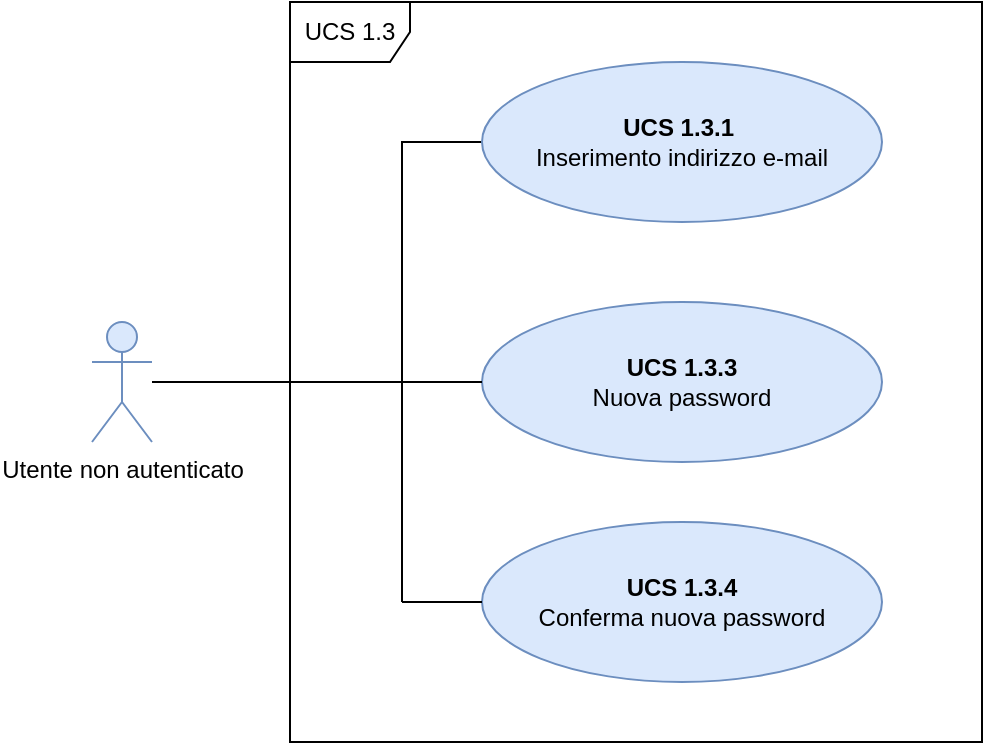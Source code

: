<mxfile version="13.1.3" type="device" pages="5"><diagram id="P2VXTZWtKCTd8Tlemfve" name="Page-2"><mxGraphModel dx="1662" dy="830" grid="1" gridSize="10" guides="1" tooltips="1" connect="1" arrows="1" fold="1" page="1" pageScale="1" pageWidth="827" pageHeight="1169" math="0" shadow="0"><root><mxCell id="C3t9M2yy9XnrpaOTQ0jJ-0"/><mxCell id="C3t9M2yy9XnrpaOTQ0jJ-1" parent="C3t9M2yy9XnrpaOTQ0jJ-0"/><mxCell id="kJs1bRsKyerIj0JVZ_u_-3" value="" style="endArrow=none;html=1;entryX=0;entryY=0.5;entryDx=0;entryDy=0;" parent="C3t9M2yy9XnrpaOTQ0jJ-1" edge="1"><mxGeometry width="50" height="50" relative="1" as="geometry"><mxPoint x="470" y="230" as="sourcePoint"/><mxPoint x="510" y="230" as="targetPoint"/></mxGeometry></mxCell><mxCell id="R7-tMMkEmJQw6gsZOSgq-15" style="edgeStyle=orthogonalEdgeStyle;rounded=0;orthogonalLoop=1;jettySize=auto;html=1;entryX=0;entryY=0.5;entryDx=0;entryDy=0;endArrow=none;endFill=0;" parent="C3t9M2yy9XnrpaOTQ0jJ-1" source="C3t9M2yy9XnrpaOTQ0jJ-2" target="R7-tMMkEmJQw6gsZOSgq-0" edge="1"><mxGeometry relative="1" as="geometry"><Array as="points"><mxPoint x="470" y="230"/><mxPoint x="470" y="110"/></Array></mxGeometry></mxCell><mxCell id="C3t9M2yy9XnrpaOTQ0jJ-2" value="Utente non autenticato" style="shape=umlActor;verticalLabelPosition=bottom;labelBackgroundColor=#ffffff;verticalAlign=top;html=1;outlineConnect=0;fillColor=#dae8fc;strokeColor=#6c8ebf;" parent="C3t9M2yy9XnrpaOTQ0jJ-1" vertex="1"><mxGeometry x="315" y="200" width="30" height="60" as="geometry"/></mxCell><mxCell id="ix8R8qnYT22VjzxowF22-0" value="UCS 1.3" style="shape=umlFrame;whiteSpace=wrap;html=1;" parent="C3t9M2yy9XnrpaOTQ0jJ-1" vertex="1"><mxGeometry x="414" y="40" width="346" height="370" as="geometry"/></mxCell><mxCell id="R7-tMMkEmJQw6gsZOSgq-0" value="&lt;b&gt;UCS 1.3.1&amp;nbsp;&lt;/b&gt;&lt;br&gt;Inserimento indirizzo e-mail&lt;b&gt;&lt;br&gt;&lt;/b&gt;" style="ellipse;whiteSpace=wrap;html=1;fillColor=#dae8fc;strokeColor=#6c8ebf;" parent="C3t9M2yy9XnrpaOTQ0jJ-1" vertex="1"><mxGeometry x="510" y="70" width="200" height="80" as="geometry"/></mxCell><mxCell id="kJs1bRsKyerIj0JVZ_u_-0" value="&lt;b&gt;UCS 1.3.3&lt;/b&gt;&lt;br&gt;Nuova password" style="ellipse;whiteSpace=wrap;html=1;fillColor=#dae8fc;strokeColor=#6c8ebf;" parent="C3t9M2yy9XnrpaOTQ0jJ-1" vertex="1"><mxGeometry x="510" y="190" width="200" height="80" as="geometry"/></mxCell><mxCell id="kJs1bRsKyerIj0JVZ_u_-1" value="&lt;b&gt;UCS 1.3.4&lt;br&gt;&lt;/b&gt;Conferma nuova password" style="ellipse;whiteSpace=wrap;html=1;fillColor=#dae8fc;strokeColor=#6c8ebf;" parent="C3t9M2yy9XnrpaOTQ0jJ-1" vertex="1"><mxGeometry x="510" y="300" width="200" height="80" as="geometry"/></mxCell><mxCell id="kJs1bRsKyerIj0JVZ_u_-4" value="" style="endArrow=none;html=1;" parent="C3t9M2yy9XnrpaOTQ0jJ-1" edge="1"><mxGeometry width="50" height="50" relative="1" as="geometry"><mxPoint x="470" y="340" as="sourcePoint"/><mxPoint x="470" y="230" as="targetPoint"/></mxGeometry></mxCell><mxCell id="kJs1bRsKyerIj0JVZ_u_-5" value="" style="endArrow=none;html=1;entryX=0;entryY=0.5;entryDx=0;entryDy=0;" parent="C3t9M2yy9XnrpaOTQ0jJ-1" target="kJs1bRsKyerIj0JVZ_u_-0" edge="1"><mxGeometry width="50" height="50" relative="1" as="geometry"><mxPoint x="470" y="230" as="sourcePoint"/><mxPoint x="520" y="310" as="targetPoint"/></mxGeometry></mxCell><mxCell id="kJs1bRsKyerIj0JVZ_u_-6" value="" style="endArrow=none;html=1;entryX=0;entryY=0.5;entryDx=0;entryDy=0;" parent="C3t9M2yy9XnrpaOTQ0jJ-1" target="kJs1bRsKyerIj0JVZ_u_-1" edge="1"><mxGeometry width="50" height="50" relative="1" as="geometry"><mxPoint x="470" y="340" as="sourcePoint"/><mxPoint x="520" y="410" as="targetPoint"/></mxGeometry></mxCell></root></mxGraphModel></diagram><diagram id="l3GehYFz6fjAqM9u_3FY" name="Page-3"><mxGraphModel dx="1550" dy="787" grid="1" gridSize="10" guides="1" tooltips="1" connect="1" arrows="1" fold="1" page="1" pageScale="1" pageWidth="827" pageHeight="1169" math="0" shadow="0"><root><mxCell id="aOf6b9Sas7_D0oS9lqcj-0"/><mxCell id="aOf6b9Sas7_D0oS9lqcj-1" parent="aOf6b9Sas7_D0oS9lqcj-0"/><mxCell id="8H0wKkC7pRFtD90RC8od-0" value="&lt;font color=&quot;#000000&quot;&gt;Utente non autenticato&lt;/font&gt;" style="shape=umlActor;verticalLabelPosition=bottom;labelBackgroundColor=#ffffff;verticalAlign=top;html=1;outlineConnect=0;fillColor=#dae8fc;strokeColor=#6c8ebf;" parent="aOf6b9Sas7_D0oS9lqcj-1" vertex="1"><mxGeometry x="90" y="220" width="30" height="60" as="geometry"/></mxCell><mxCell id="8H0wKkC7pRFtD90RC8od-1" value="" style="endArrow=none;html=1;entryX=0;entryY=0.5;entryDx=0;entryDy=0;" parent="aOf6b9Sas7_D0oS9lqcj-1" target="8H0wKkC7pRFtD90RC8od-3" edge="1"><mxGeometry width="50" height="50" relative="1" as="geometry"><mxPoint x="140" y="230" as="sourcePoint"/><mxPoint x="190" y="180" as="targetPoint"/></mxGeometry></mxCell><mxCell id="8H0wKkC7pRFtD90RC8od-2" value="" style="endArrow=none;html=1;entryX=0;entryY=0.5;entryDx=0;entryDy=0;" parent="aOf6b9Sas7_D0oS9lqcj-1" target="8H0wKkC7pRFtD90RC8od-4" edge="1"><mxGeometry width="50" height="50" relative="1" as="geometry"><mxPoint x="140" y="250" as="sourcePoint"/><mxPoint x="190" y="290" as="targetPoint"/></mxGeometry></mxCell><mxCell id="8H0wKkC7pRFtD90RC8od-3" value="UCA1.1&amp;nbsp;&lt;br&gt;Autenticazione con credenziali Stalker" style="ellipse;whiteSpace=wrap;html=1;fillColor=#dae8fc;strokeColor=#6c8ebf;" parent="aOf6b9Sas7_D0oS9lqcj-1" vertex="1"><mxGeometry x="310" y="140" width="170" height="80" as="geometry"/></mxCell><mxCell id="8H0wKkC7pRFtD90RC8od-4" value="UCA 1.2&amp;nbsp;&lt;br&gt;Registrazione di account in Stalker" style="ellipse;whiteSpace=wrap;html=1;fillColor=#dae8fc;strokeColor=#6c8ebf;" parent="aOf6b9Sas7_D0oS9lqcj-1" vertex="1"><mxGeometry x="310" y="260" width="170" height="80" as="geometry"/></mxCell><mxCell id="aPD_1uickDSmWZ0lStVq-0" value="UCA 1" style="shape=umlFrame;whiteSpace=wrap;html=1;" parent="aOf6b9Sas7_D0oS9lqcj-1" vertex="1"><mxGeometry x="230" y="110" width="310" height="260" as="geometry"/></mxCell></root></mxGraphModel></diagram><diagram name="Page-1" id="pKoWx8Fmgs3nSxDKugj4"><mxGraphModel dx="723" dy="1956" grid="1" gridSize="10" guides="1" tooltips="1" connect="1" arrows="1" fold="1" page="1" pageScale="1" pageWidth="827" pageHeight="1169" math="0" shadow="0"><root><mxCell id="0"/><mxCell id="1" parent="0"/><mxCell id="L0xY3wXT0JwI05dx2WvR-1" style="edgeStyle=orthogonalEdgeStyle;rounded=0;orthogonalLoop=1;jettySize=auto;html=1;entryX=0;entryY=0.5;entryDx=0;entryDy=0;endArrow=none;endFill=0;" parent="1" source="L0xY3wXT0JwI05dx2WvR-4" target="L0xY3wXT0JwI05dx2WvR-9" edge="1"><mxGeometry relative="1" as="geometry"><Array as="points"><mxPoint x="1220" y="150.0"/><mxPoint x="1220" y="60.0"/></Array></mxGeometry></mxCell><mxCell id="L0xY3wXT0JwI05dx2WvR-2" style="edgeStyle=orthogonalEdgeStyle;rounded=0;orthogonalLoop=1;jettySize=auto;html=1;entryX=0;entryY=0.5;entryDx=0;entryDy=0;endArrow=none;endFill=0;" parent="1" source="L0xY3wXT0JwI05dx2WvR-4" target="L0xY3wXT0JwI05dx2WvR-8" edge="1"><mxGeometry relative="1" as="geometry"><Array as="points"><mxPoint x="1220" y="150.0"/><mxPoint x="1220" y="180.0"/></Array></mxGeometry></mxCell><mxCell id="L0xY3wXT0JwI05dx2WvR-3" style="edgeStyle=orthogonalEdgeStyle;rounded=0;orthogonalLoop=1;jettySize=auto;html=1;entryX=0;entryY=0.5;entryDx=0;entryDy=0;endArrow=none;endFill=0;" parent="1" source="L0xY3wXT0JwI05dx2WvR-4" target="L0xY3wXT0JwI05dx2WvR-7" edge="1"><mxGeometry relative="1" as="geometry"><Array as="points"><mxPoint x="1220" y="150.0"/><mxPoint x="1220" y="310"/></Array></mxGeometry></mxCell><mxCell id="L0xY3wXT0JwI05dx2WvR-4" value="&lt;font color=&quot;#000000&quot;&gt;Utente non autenticato&lt;/font&gt;" style="shape=umlActor;verticalLabelPosition=bottom;labelBackgroundColor=#ffffff;verticalAlign=top;html=1;outlineConnect=0;fillColor=#dae8fc;strokeColor=#6c8ebf;" parent="1" vertex="1"><mxGeometry x="1100" y="120.0" width="30" height="60" as="geometry"/></mxCell><mxCell id="L0xY3wXT0JwI05dx2WvR-5" value="" style="endArrow=none;html=1;" parent="1" target="L0xY3wXT0JwI05dx2WvR-4" edge="1"><mxGeometry width="50" height="50" relative="1" as="geometry"><mxPoint x="1130" y="180.0" as="sourcePoint"/><mxPoint x="1290" y="250" as="targetPoint"/></mxGeometry></mxCell><mxCell id="L0xY3wXT0JwI05dx2WvR-6" value="UCA 1.2" style="shape=umlFrame;whiteSpace=wrap;html=1;" parent="1" vertex="1"><mxGeometry x="1198" y="-90.0" width="600" height="640" as="geometry"/></mxCell><mxCell id="L0xY3wXT0JwI05dx2WvR-7" value="UCA 1.2.3&lt;br&gt;Inserimento conferma password&lt;br&gt;&lt;b&gt;________________&lt;br&gt;&lt;/b&gt;Extension point:&lt;br&gt;UCA 7.1.3" style="ellipse;whiteSpace=wrap;html=1;fillColor=#dae8fc;strokeColor=#6c8ebf;" parent="1" vertex="1"><mxGeometry x="1240" y="270" width="200" height="80" as="geometry"/></mxCell><mxCell id="L0xY3wXT0JwI05dx2WvR-8" value="UCA 1.2.2&amp;nbsp;&lt;br&gt;Inserimento password&lt;br&gt;&lt;b&gt;_________________&lt;br&gt;&lt;/b&gt;Extension point:&lt;br&gt;UCA 7.1.2" style="ellipse;whiteSpace=wrap;html=1;fillColor=#dae8fc;strokeColor=#6c8ebf;" parent="1" vertex="1"><mxGeometry x="1228" y="140.0" width="180" height="80" as="geometry"/></mxCell><mxCell id="L0xY3wXT0JwI05dx2WvR-9" value="UCA 1.2.1&lt;br&gt;Inserimento indirizzo e-mail&lt;br&gt;&lt;b&gt;____________________&lt;br&gt;&lt;/b&gt;Extension point:&lt;br&gt;UCA 7.1.1" style="ellipse;whiteSpace=wrap;html=1;fillColor=#dae8fc;strokeColor=#6c8ebf;" parent="1" vertex="1"><mxGeometry x="1230" y="20.0" width="160" height="80" as="geometry"/></mxCell><mxCell id="L0xY3wXT0JwI05dx2WvR-10" value="UCA 7.1.1&amp;nbsp;&lt;br&gt;Visualizzazione messaggio di errore in caso di e-mail già presente durante la registrazione" style="ellipse;whiteSpace=wrap;html=1;fillColor=#dae8fc;strokeColor=#6c8ebf;" parent="1" vertex="1"><mxGeometry x="1580" y="20.0" width="160" height="80" as="geometry"/></mxCell><mxCell id="L0xY3wXT0JwI05dx2WvR-11" value="UCA 7.1.3&lt;br&gt;Visualizzazione messaggio di errore password e conferma password diverse" style="ellipse;whiteSpace=wrap;html=1;fillColor=#dae8fc;strokeColor=#6c8ebf;" parent="1" vertex="1"><mxGeometry x="1540" y="340" width="180" height="80" as="geometry"/></mxCell><mxCell id="L0xY3wXT0JwI05dx2WvR-12" value="" style="endArrow=none;dashed=1;html=1;entryX=0;entryY=0.5;entryDx=0;entryDy=0;exitX=1;exitY=0.5;exitDx=0;exitDy=0;startArrow=open;startFill=0;" parent="1" source="L0xY3wXT0JwI05dx2WvR-9" target="L0xY3wXT0JwI05dx2WvR-10" edge="1"><mxGeometry width="50" height="50" relative="1" as="geometry"><mxPoint x="1400" y="190.0" as="sourcePoint"/><mxPoint x="1450" y="140.0" as="targetPoint"/><Array as="points"/></mxGeometry></mxCell><mxCell id="L0xY3wXT0JwI05dx2WvR-13" value="UCA 7.1.2&amp;nbsp;&lt;br&gt;Visualizzazione messaggio di errore in caso di password troppo debole" style="ellipse;whiteSpace=wrap;html=1;fillColor=#dae8fc;strokeColor=#6c8ebf;" parent="1" vertex="1"><mxGeometry x="1620" y="140.0" width="160" height="80" as="geometry"/></mxCell><mxCell id="L0xY3wXT0JwI05dx2WvR-14" value="" style="endArrow=none;dashed=1;html=1;exitX=1;exitY=0.5;exitDx=0;exitDy=0;entryX=0;entryY=0.5;entryDx=0;entryDy=0;startArrow=open;startFill=0;" parent="1" source="L0xY3wXT0JwI05dx2WvR-8" target="L0xY3wXT0JwI05dx2WvR-13" edge="1"><mxGeometry width="50" height="50" relative="1" as="geometry"><mxPoint x="1430" y="290" as="sourcePoint"/><mxPoint x="1530" y="260" as="targetPoint"/></mxGeometry></mxCell><mxCell id="L0xY3wXT0JwI05dx2WvR-15" value="" style="endArrow=none;dashed=1;html=1;exitX=1;exitY=0.5;exitDx=0;exitDy=0;entryX=0;entryY=0.5;entryDx=0;entryDy=0;strokeColor=none;startArrow=openThin;startFill=0;" parent="1" source="L0xY3wXT0JwI05dx2WvR-7" target="L0xY3wXT0JwI05dx2WvR-11" edge="1"><mxGeometry width="50" height="50" relative="1" as="geometry"><mxPoint x="1430" y="380" as="sourcePoint"/><mxPoint x="1480" y="330" as="targetPoint"/></mxGeometry></mxCell><mxCell id="L0xY3wXT0JwI05dx2WvR-16" value="&amp;lt;&amp;lt;extend&amp;gt;&amp;gt;" style="text;html=1;align=center;verticalAlign=middle;resizable=0;points=[];;autosize=1;" parent="1" vertex="1"><mxGeometry x="1396" y="40.0" width="80" height="20" as="geometry"/></mxCell><mxCell id="L0xY3wXT0JwI05dx2WvR-17" value="&amp;lt;&amp;lt;extend&amp;gt;&amp;gt;" style="text;html=1;align=center;verticalAlign=middle;resizable=0;points=[];;autosize=1;direction=west;" parent="1" vertex="1"><mxGeometry x="1440" y="160.0" width="80" height="20" as="geometry"/></mxCell><mxCell id="L0xY3wXT0JwI05dx2WvR-18" value="&lt;div style=&quot;text-align: left&quot;&gt;&lt;span&gt;Condition: {L'e-mail inserita dall'utente è già presente nel sistema}&lt;/span&gt;&lt;/div&gt;&lt;div style=&quot;text-align: left&quot;&gt;&lt;span&gt;Extension point: Error message&lt;/span&gt;&lt;/div&gt;" style="shape=note;size=20;whiteSpace=wrap;html=1;fillColor=#fff2cc;strokeColor=#d6b656;" parent="1" vertex="1"><mxGeometry x="1408" y="-50.0" width="180" height="70" as="geometry"/></mxCell><mxCell id="L0xY3wXT0JwI05dx2WvR-19" style="edgeStyle=orthogonalEdgeStyle;rounded=0;orthogonalLoop=1;jettySize=auto;html=1;exitX=0.5;exitY=1;exitDx=0;exitDy=0;exitPerimeter=0;startArrow=open;startFill=0;" parent="1" source="L0xY3wXT0JwI05dx2WvR-18" target="L0xY3wXT0JwI05dx2WvR-18" edge="1"><mxGeometry relative="1" as="geometry"/></mxCell><mxCell id="L0xY3wXT0JwI05dx2WvR-20" value="&lt;div style=&quot;text-align: left&quot;&gt;&lt;span&gt;Condition: {&lt;/span&gt;&lt;span&gt;Password e conferma password sono diverse}&lt;/span&gt;&lt;/div&gt;&lt;div style=&quot;text-align: left&quot;&gt;&lt;span&gt;Extension point: Error message&lt;/span&gt;&lt;/div&gt;" style="shape=note;size=20;whiteSpace=wrap;html=1;fillColor=#fff2cc;strokeColor=#d6b656;" parent="1" vertex="1"><mxGeometry x="1380" y="424" width="190" height="60" as="geometry"/></mxCell><mxCell id="L0xY3wXT0JwI05dx2WvR-21" value="" style="endArrow=none;dashed=1;html=1;exitX=0;exitY=0;exitDx=85;exitDy=0;exitPerimeter=0;" parent="1" source="L0xY3wXT0JwI05dx2WvR-20" edge="1"><mxGeometry width="50" height="50" relative="1" as="geometry"><mxPoint x="1520" y="410" as="sourcePoint"/><mxPoint x="1463" y="380" as="targetPoint"/><Array as="points"/></mxGeometry></mxCell><mxCell id="L0xY3wXT0JwI05dx2WvR-22" value="&lt;div style=&quot;text-align: left&quot;&gt;&lt;span&gt;Condition: {&lt;/span&gt;&lt;span&gt;La password inserita dall'utente risulta poco sicura al sistema}&lt;/span&gt;&lt;/div&gt;&lt;div style=&quot;text-align: left&quot;&gt;&lt;span&gt;Extension point: Error message&lt;/span&gt;&lt;/div&gt;" style="shape=note;size=20;whiteSpace=wrap;html=1;fillColor=#fff2cc;strokeColor=#d6b656;" parent="1" vertex="1"><mxGeometry x="1470" y="210.0" width="170" height="80" as="geometry"/></mxCell><mxCell id="L0xY3wXT0JwI05dx2WvR-23" value="" style="endArrow=none;dashed=1;html=1;exitX=0;exitY=0;exitDx=50;exitDy=0;exitPerimeter=0;entryX=-0.012;entryY=0.06;entryDx=0;entryDy=0;entryPerimeter=0;" parent="1" source="L0xY3wXT0JwI05dx2WvR-22" target="L0xY3wXT0JwI05dx2WvR-17" edge="1"><mxGeometry width="50" height="50" relative="1" as="geometry"><mxPoint x="1495" y="270" as="sourcePoint"/><mxPoint x="1510" y="260" as="targetPoint"/></mxGeometry></mxCell><mxCell id="L0xY3wXT0JwI05dx2WvR-24" value="" style="endArrow=none;dashed=1;html=1;entryX=0.5;entryY=1;entryDx=0;entryDy=0;entryPerimeter=0;" parent="1" target="L0xY3wXT0JwI05dx2WvR-18" edge="1"><mxGeometry width="50" height="50" relative="1" as="geometry"><mxPoint x="1495" y="60.0" as="sourcePoint"/><mxPoint x="1410" y="50.0" as="targetPoint"/></mxGeometry></mxCell><mxCell id="L0xY3wXT0JwI05dx2WvR-25" value="&amp;lt;&amp;lt;extend&amp;gt;&amp;gt;" style="text;html=1;align=center;verticalAlign=middle;resizable=0;points=[];;autosize=1;rotation=0;" parent="1" vertex="1"><mxGeometry x="1423" y="360" width="80" height="20" as="geometry"/></mxCell><mxCell id="L0xY3wXT0JwI05dx2WvR-26" value="" style="endArrow=none;dashed=1;html=1;exitX=1;exitY=1;exitDx=0;exitDy=0;startArrow=open;startFill=0;rounded=0;" parent="1" source="L0xY3wXT0JwI05dx2WvR-7" edge="1"><mxGeometry width="50" height="50" relative="1" as="geometry"><mxPoint x="1410.711" y="388.284" as="sourcePoint"/><mxPoint x="1411" y="380" as="targetPoint"/><Array as="points"/></mxGeometry></mxCell><mxCell id="L0xY3wXT0JwI05dx2WvR-27" value="" style="endArrow=none;dashed=1;html=1;exitX=0;exitY=0.5;exitDx=0;exitDy=0;" parent="1" source="L0xY3wXT0JwI05dx2WvR-11" edge="1"><mxGeometry width="50" height="50" relative="1" as="geometry"><mxPoint x="1060" y="640" as="sourcePoint"/><mxPoint x="1410" y="380" as="targetPoint"/></mxGeometry></mxCell></root></mxGraphModel></diagram><diagram name="Page-4" id="B7MaynYRFUAnubmz62O1"><mxGraphModel dx="1550" dy="787" grid="1" gridSize="10" guides="1" tooltips="1" connect="1" arrows="1" fold="1" page="1" pageScale="1" pageWidth="827" pageHeight="1169" math="0" shadow="0"><root><mxCell id="NsRt5hpr5UpSJKLCwH6F-0"/><mxCell id="NsRt5hpr5UpSJKLCwH6F-1" parent="NsRt5hpr5UpSJKLCwH6F-0"/><mxCell id="NsRt5hpr5UpSJKLCwH6F-2" value="Utente autenticato" style="shape=umlActor;verticalLabelPosition=bottom;labelBackgroundColor=#ffffff;verticalAlign=top;html=1;fillColor=#dae8fc;strokeColor=#6c8ebf;" parent="NsRt5hpr5UpSJKLCwH6F-1" vertex="1"><mxGeometry x="110" y="230" width="30" height="60" as="geometry"/></mxCell><mxCell id="NsRt5hpr5UpSJKLCwH6F-3" value="UCA 2&lt;br&gt;Logout dell'utente dall'applicazione" style="ellipse;whiteSpace=wrap;html=1;fillColor=#dae8fc;strokeColor=#6c8ebf;" parent="NsRt5hpr5UpSJKLCwH6F-1" vertex="1"><mxGeometry x="353" y="220" width="120" height="80" as="geometry"/></mxCell><mxCell id="NsRt5hpr5UpSJKLCwH6F-4" value="" style="endArrow=none;html=1;entryX=0;entryY=0.5;entryDx=0;entryDy=0;" parent="NsRt5hpr5UpSJKLCwH6F-1" target="NsRt5hpr5UpSJKLCwH6F-3" edge="1"><mxGeometry width="50" height="50" relative="1" as="geometry"><mxPoint x="150" y="260" as="sourcePoint"/><mxPoint x="350" y="260" as="targetPoint"/></mxGeometry></mxCell><mxCell id="NsRt5hpr5UpSJKLCwH6F-5" value="UCA 2" style="shape=umlFrame;whiteSpace=wrap;html=1;" parent="NsRt5hpr5UpSJKLCwH6F-1" vertex="1"><mxGeometry x="250" y="160" width="300" height="200" as="geometry"/></mxCell></root></mxGraphModel></diagram><diagram id="jurJk112ObJR-Bpin2Ix" name="Page-5"><mxGraphModel dx="1550" dy="787" grid="1" gridSize="10" guides="1" tooltips="1" connect="1" arrows="1" fold="1" page="1" pageScale="1" pageWidth="827" pageHeight="1169" math="0" shadow="0"><root><mxCell id="e98toZuPVwd2z9m_9YY9-0"/><mxCell id="e98toZuPVwd2z9m_9YY9-1" parent="e98toZuPVwd2z9m_9YY9-0"/><mxCell id="e98toZuPVwd2z9m_9YY9-2" value="&lt;b&gt;Panoramica UCS 1&lt;/b&gt;" style="shape=umlFrame;whiteSpace=wrap;html=1;width=80;height=30;" parent="e98toZuPVwd2z9m_9YY9-1" vertex="1"><mxGeometry x="270" y="150" width="450" height="260" as="geometry"/></mxCell><mxCell id="e98toZuPVwd2z9m_9YY9-3" style="edgeStyle=orthogonalEdgeStyle;rounded=0;orthogonalLoop=1;jettySize=auto;html=1;exitX=0.5;exitY=0.5;exitDx=0;exitDy=0;exitPerimeter=0;entryX=0;entryY=0.5;entryDx=0;entryDy=0;endArrow=none;endFill=0;" parent="e98toZuPVwd2z9m_9YY9-1" source="e98toZuPVwd2z9m_9YY9-4" target="e98toZuPVwd2z9m_9YY9-5" edge="1"><mxGeometry relative="1" as="geometry"><Array as="points"><mxPoint x="340" y="280"/></Array></mxGeometry></mxCell><mxCell id="e98toZuPVwd2z9m_9YY9-4" value="&lt;b&gt;Amministratore non autenticato&lt;/b&gt;" style="shape=umlActor;verticalLabelPosition=bottom;labelBackgroundColor=#ffffff;verticalAlign=top;html=1;fillColor=#dae8fc;strokeColor=#6c8ebf;" parent="e98toZuPVwd2z9m_9YY9-1" vertex="1"><mxGeometry x="130" y="250" width="30" height="60" as="geometry"/></mxCell><mxCell id="e98toZuPVwd2z9m_9YY9-5" value="&lt;b&gt;UCS 1&lt;br&gt;&lt;/b&gt;Accesso al server&lt;br&gt;&lt;b&gt;________________&lt;br&gt;Extension point:&lt;br&gt;UCS 1.3&lt;/b&gt;" style="ellipse;whiteSpace=wrap;html=1;fillColor=#dae8fc;strokeColor=#6c8ebf;" parent="e98toZuPVwd2z9m_9YY9-1" vertex="1"><mxGeometry x="290" y="240" width="150" height="80" as="geometry"/></mxCell><mxCell id="e98toZuPVwd2z9m_9YY9-6" style="edgeStyle=orthogonalEdgeStyle;rounded=0;orthogonalLoop=1;jettySize=auto;html=1;dashed=1;endArrow=open;endFill=0;" parent="e98toZuPVwd2z9m_9YY9-1" source="e98toZuPVwd2z9m_9YY9-7" target="e98toZuPVwd2z9m_9YY9-5" edge="1"><mxGeometry relative="1" as="geometry"/></mxCell><mxCell id="e98toZuPVwd2z9m_9YY9-7" value="&lt;b&gt;UCS 1.3&lt;br&gt;&lt;/b&gt;Password dimenticata" style="ellipse;whiteSpace=wrap;html=1;fillColor=#dae8fc;strokeColor=#6c8ebf;" parent="e98toZuPVwd2z9m_9YY9-1" vertex="1"><mxGeometry x="560" y="245" width="140" height="70" as="geometry"/></mxCell><mxCell id="e98toZuPVwd2z9m_9YY9-8" value="&amp;lt;&amp;lt;extend&amp;gt;&amp;gt;" style="text;html=1;align=center;verticalAlign=middle;resizable=0;points=[];autosize=1;" parent="e98toZuPVwd2z9m_9YY9-1" vertex="1"><mxGeometry x="468" y="260" width="80" height="20" as="geometry"/></mxCell><mxCell id="e98toZuPVwd2z9m_9YY9-9" value="" style="endArrow=none;dashed=1;html=1;entryX=0.365;entryY=1.08;entryDx=0;entryDy=0;entryPerimeter=0;" parent="e98toZuPVwd2z9m_9YY9-1" target="e98toZuPVwd2z9m_9YY9-8" edge="1"><mxGeometry width="50" height="50" relative="1" as="geometry"><mxPoint x="497" y="320" as="sourcePoint"/><mxPoint x="540" y="320" as="targetPoint"/></mxGeometry></mxCell><mxCell id="e98toZuPVwd2z9m_9YY9-10" value="Condition: {L'amministratore seleziona la funzionalità Password dimenticata}&lt;br&gt;Extension point: &lt;b&gt;Password reset&lt;/b&gt;" style="shape=note;whiteSpace=wrap;html=1;size=14;verticalAlign=top;align=left;spacingTop=-6;fillColor=#fff2cc;strokeColor=#d6b656;" parent="e98toZuPVwd2z9m_9YY9-1" vertex="1"><mxGeometry x="448" y="320" width="162" height="70" as="geometry"/></mxCell></root></mxGraphModel></diagram></mxfile>